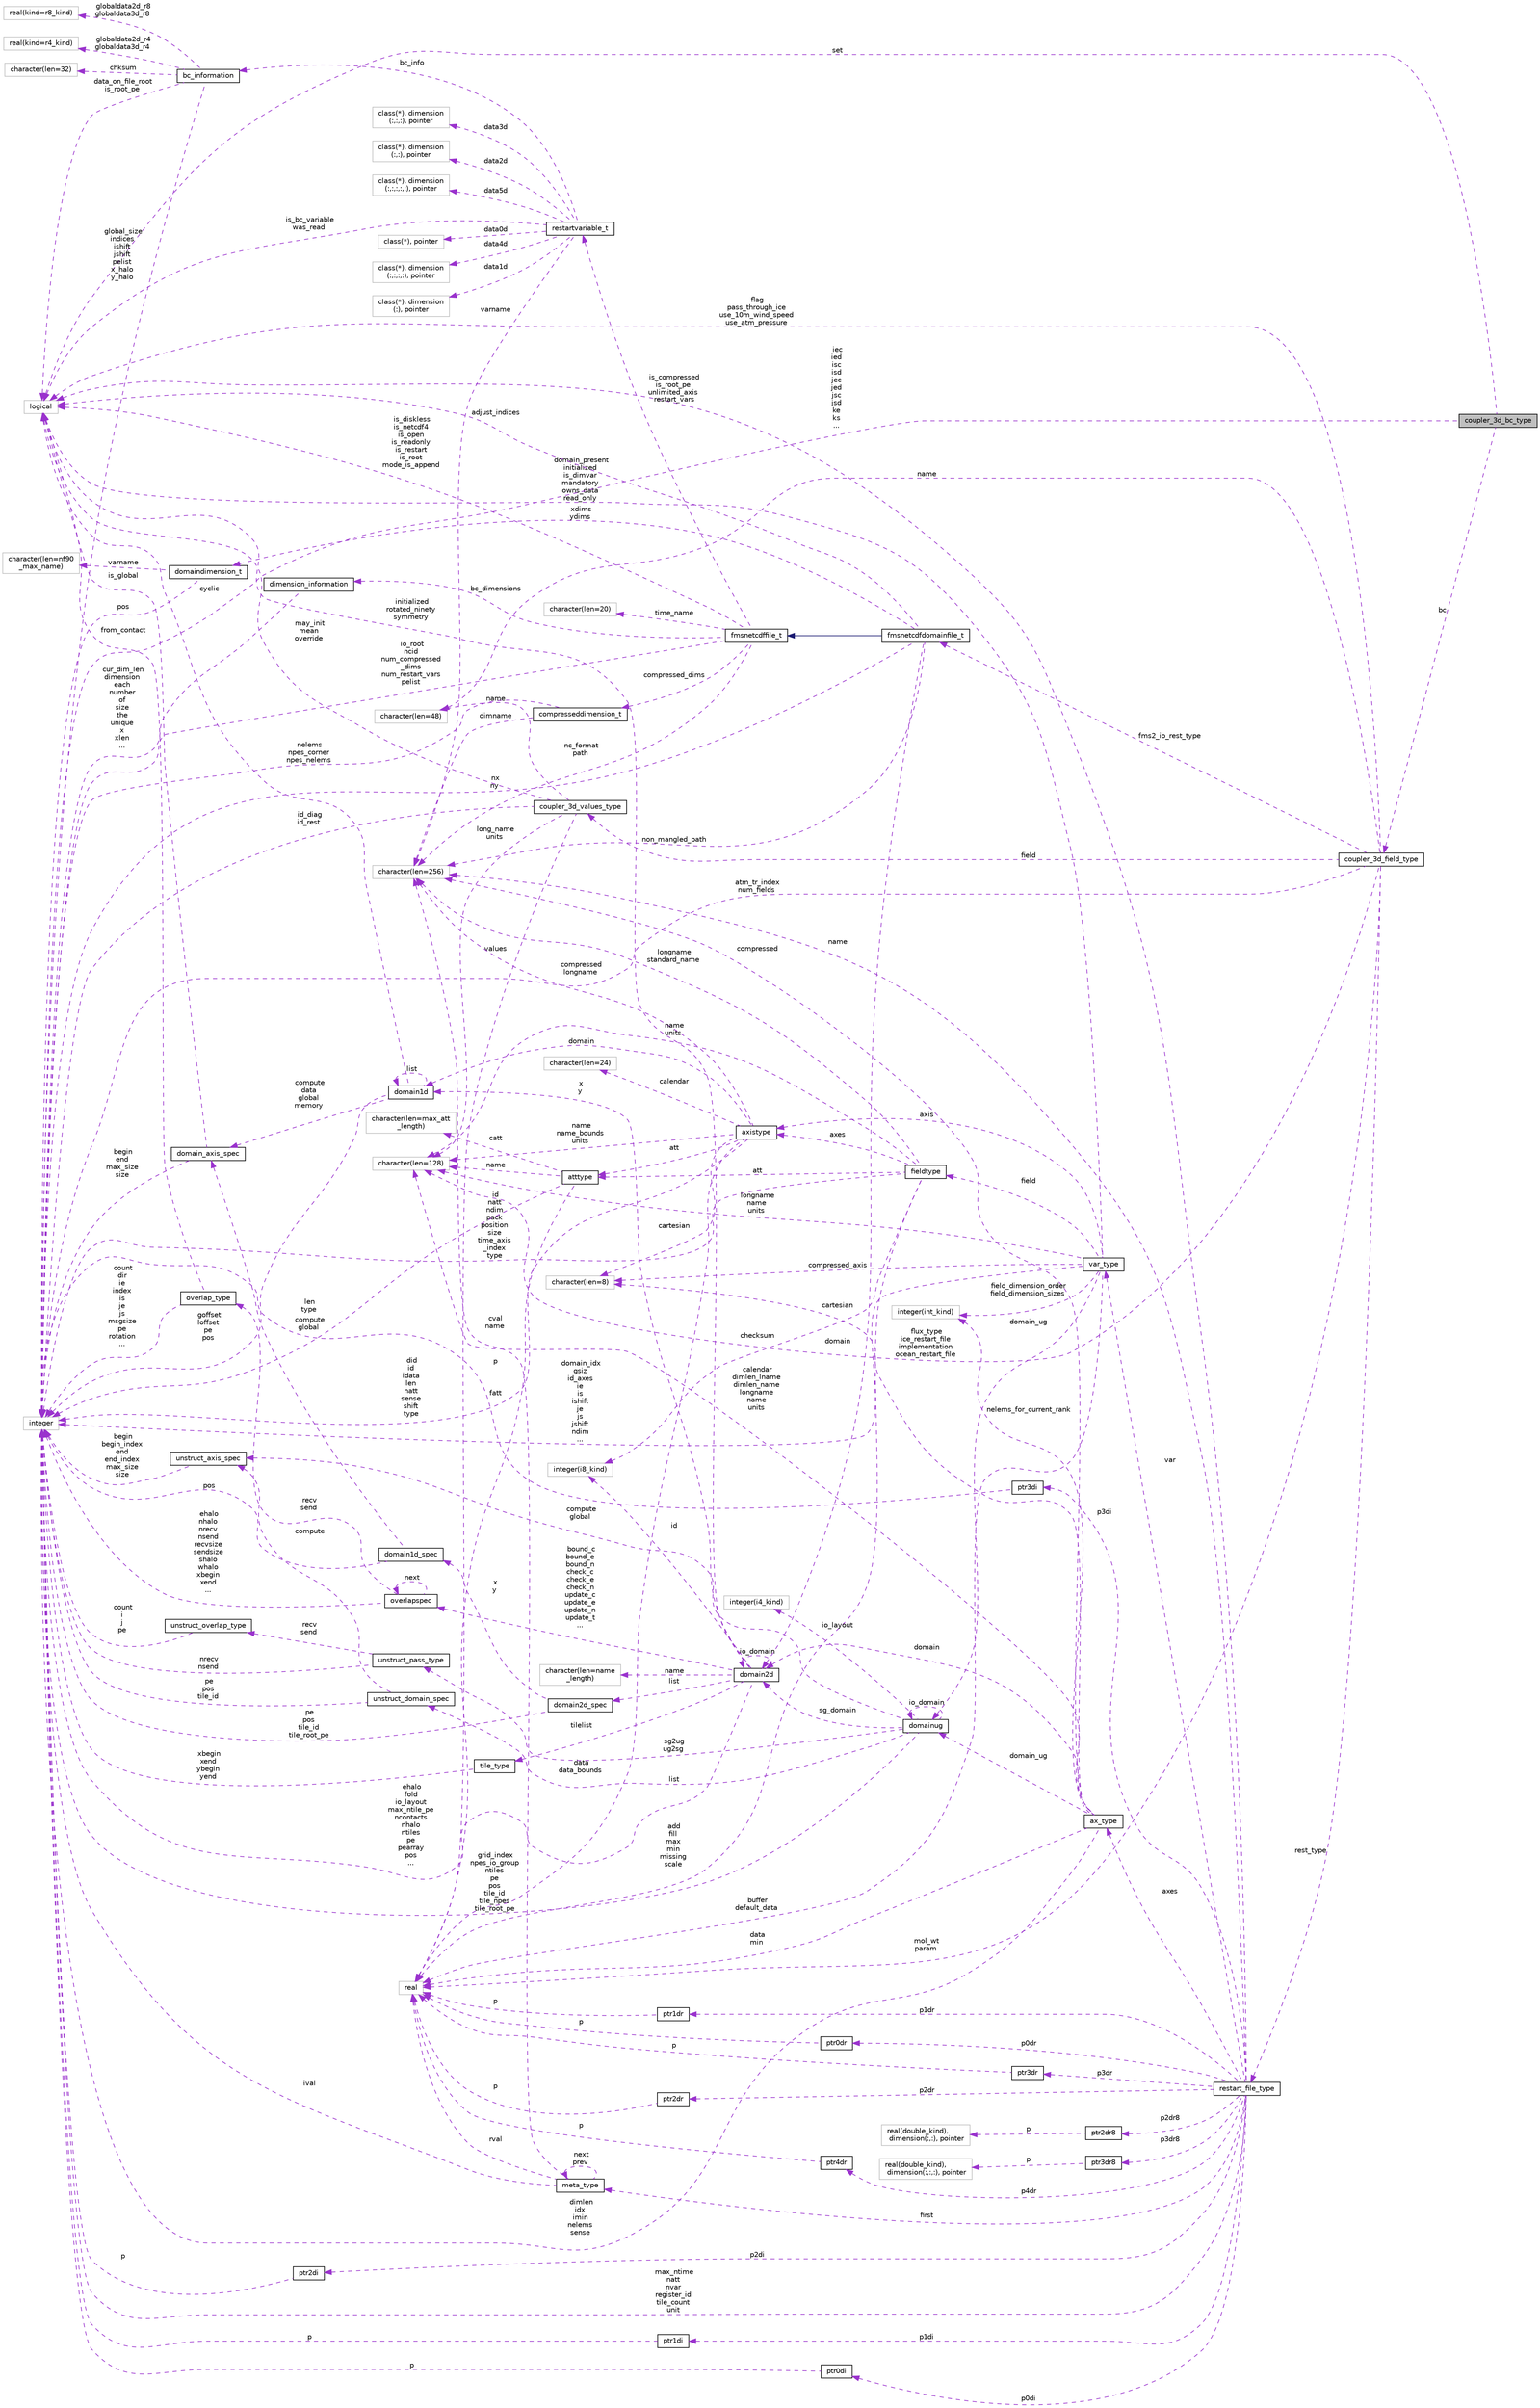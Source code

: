 digraph "coupler_3d_bc_type"
{
 // INTERACTIVE_SVG=YES
 // LATEX_PDF_SIZE
  edge [fontname="Helvetica",fontsize="10",labelfontname="Helvetica",labelfontsize="10"];
  node [fontname="Helvetica",fontsize="10",shape=record];
  rankdir="LR";
  Node1 [label="coupler_3d_bc_type",height=0.2,width=0.4,color="black", fillcolor="grey75", style="filled", fontcolor="black",tooltip="Coupler data for 3D boundary conditions."];
  Node2 -> Node1 [dir="back",color="darkorchid3",fontsize="10",style="dashed",label=" set" ,fontname="Helvetica"];
  Node2 [label="logical",height=0.2,width=0.4,color="grey75", fillcolor="white", style="filled",tooltip=" "];
  Node3 -> Node1 [dir="back",color="darkorchid3",fontsize="10",style="dashed",label=" bc" ,fontname="Helvetica"];
  Node3 [label="coupler_3d_field_type",height=0.2,width=0.4,color="black", fillcolor="white", style="filled",URL="$group__coupler__types__mod.html#structcoupler__types__mod_1_1coupler__3d__field__type",tooltip="Coupler data for 3D fields."];
  Node2 -> Node3 [dir="back",color="darkorchid3",fontsize="10",style="dashed",label=" flag\npass_through_ice\nuse_10m_wind_speed\nuse_atm_pressure" ,fontname="Helvetica"];
  Node4 -> Node3 [dir="back",color="darkorchid3",fontsize="10",style="dashed",label=" rest_type" ,fontname="Helvetica"];
  Node4 [label="restart_file_type",height=0.2,width=0.4,color="black", fillcolor="white", style="filled",URL="$group__fms__io__mod.html#structfms__io__mod_1_1restart__file__type",tooltip=" "];
  Node5 -> Node4 [dir="back",color="darkorchid3",fontsize="10",style="dashed",label=" p2dr8" ,fontname="Helvetica"];
  Node5 [label="ptr2dr8",height=0.2,width=0.4,color="black", fillcolor="white", style="filled",URL="$group__fms__io__mod.html#structfms__io__mod_1_1ptr2dr8",tooltip=" "];
  Node6 -> Node5 [dir="back",color="darkorchid3",fontsize="10",style="dashed",label=" p" ,fontname="Helvetica"];
  Node6 [label="real(double_kind),\l dimension(:,:), pointer",height=0.2,width=0.4,color="grey75", fillcolor="white", style="filled",tooltip=" "];
  Node2 -> Node4 [dir="back",color="darkorchid3",fontsize="10",style="dashed",label=" is_compressed\nis_root_pe\nunlimited_axis" ,fontname="Helvetica"];
  Node7 -> Node4 [dir="back",color="darkorchid3",fontsize="10",style="dashed",label=" p3dr8" ,fontname="Helvetica"];
  Node7 [label="ptr3dr8",height=0.2,width=0.4,color="black", fillcolor="white", style="filled",URL="$group__fms__io__mod.html#structfms__io__mod_1_1ptr3dr8",tooltip=" "];
  Node8 -> Node7 [dir="back",color="darkorchid3",fontsize="10",style="dashed",label=" p" ,fontname="Helvetica"];
  Node8 [label="real(double_kind),\l dimension(:,:,:), pointer",height=0.2,width=0.4,color="grey75", fillcolor="white", style="filled",tooltip=" "];
  Node9 -> Node4 [dir="back",color="darkorchid3",fontsize="10",style="dashed",label=" p1dr" ,fontname="Helvetica"];
  Node9 [label="ptr1dr",height=0.2,width=0.4,color="black", fillcolor="white", style="filled",URL="$group__fms__io__mod.html#structfms__io__mod_1_1ptr1dr",tooltip=" "];
  Node10 -> Node9 [dir="back",color="darkorchid3",fontsize="10",style="dashed",label=" p" ,fontname="Helvetica"];
  Node10 [label="real",height=0.2,width=0.4,color="grey75", fillcolor="white", style="filled",tooltip=" "];
  Node11 -> Node4 [dir="back",color="darkorchid3",fontsize="10",style="dashed",label=" p0dr" ,fontname="Helvetica"];
  Node11 [label="ptr0dr",height=0.2,width=0.4,color="black", fillcolor="white", style="filled",URL="$group__fms__io__mod.html#structfms__io__mod_1_1ptr0dr",tooltip=" "];
  Node10 -> Node11 [dir="back",color="darkorchid3",fontsize="10",style="dashed",label=" p" ,fontname="Helvetica"];
  Node12 -> Node4 [dir="back",color="darkorchid3",fontsize="10",style="dashed",label=" first" ,fontname="Helvetica"];
  Node12 [label="meta_type",height=0.2,width=0.4,color="black", fillcolor="white", style="filled",URL="$group__fms__io__mod.html#structfms__io__mod_1_1meta__type",tooltip=" "];
  Node12 -> Node12 [dir="back",color="darkorchid3",fontsize="10",style="dashed",label=" next\nprev" ,fontname="Helvetica"];
  Node13 -> Node12 [dir="back",color="darkorchid3",fontsize="10",style="dashed",label=" cval\nname" ,fontname="Helvetica"];
  Node13 [label="character(len=256)",height=0.2,width=0.4,color="grey75", fillcolor="white", style="filled",tooltip=" "];
  Node14 -> Node12 [dir="back",color="darkorchid3",fontsize="10",style="dashed",label=" ival" ,fontname="Helvetica"];
  Node14 [label="integer",height=0.2,width=0.4,color="grey75", fillcolor="white", style="filled",tooltip=" "];
  Node10 -> Node12 [dir="back",color="darkorchid3",fontsize="10",style="dashed",label=" rval" ,fontname="Helvetica"];
  Node15 -> Node4 [dir="back",color="darkorchid3",fontsize="10",style="dashed",label=" p3dr" ,fontname="Helvetica"];
  Node15 [label="ptr3dr",height=0.2,width=0.4,color="black", fillcolor="white", style="filled",URL="$group__fms__io__mod.html#structfms__io__mod_1_1ptr3dr",tooltip=" "];
  Node10 -> Node15 [dir="back",color="darkorchid3",fontsize="10",style="dashed",label=" p" ,fontname="Helvetica"];
  Node16 -> Node4 [dir="back",color="darkorchid3",fontsize="10",style="dashed",label=" p2dr" ,fontname="Helvetica"];
  Node16 [label="ptr2dr",height=0.2,width=0.4,color="black", fillcolor="white", style="filled",URL="$group__fms__io__mod.html#structfms__io__mod_1_1ptr2dr",tooltip=" "];
  Node10 -> Node16 [dir="back",color="darkorchid3",fontsize="10",style="dashed",label=" p" ,fontname="Helvetica"];
  Node17 -> Node4 [dir="back",color="darkorchid3",fontsize="10",style="dashed",label=" p4dr" ,fontname="Helvetica"];
  Node17 [label="ptr4dr",height=0.2,width=0.4,color="black", fillcolor="white", style="filled",URL="$group__fms__io__mod.html#structfms__io__mod_1_1ptr4dr",tooltip=" "];
  Node10 -> Node17 [dir="back",color="darkorchid3",fontsize="10",style="dashed",label=" p" ,fontname="Helvetica"];
  Node18 -> Node4 [dir="back",color="darkorchid3",fontsize="10",style="dashed",label=" axes" ,fontname="Helvetica"];
  Node18 [label="ax_type",height=0.2,width=0.4,color="black", fillcolor="white", style="filled",URL="$group__fms__io__mod.html#structfms__io__mod_1_1ax__type",tooltip=" "];
  Node19 -> Node18 [dir="back",color="darkorchid3",fontsize="10",style="dashed",label=" domain_ug" ,fontname="Helvetica"];
  Node19 [label="domainug",height=0.2,width=0.4,color="black", fillcolor="white", style="filled",URL="$group__mpp__domains__mod.html#structmpp__domains__mod_1_1domainug",tooltip="Domain information for managing data on unstructured grids."];
  Node20 -> Node19 [dir="back",color="darkorchid3",fontsize="10",style="dashed",label=" list" ,fontname="Helvetica"];
  Node20 [label="unstruct_domain_spec",height=0.2,width=0.4,color="black", fillcolor="white", style="filled",URL="$group__mpp__domains__mod.html#structmpp__domains__mod_1_1unstruct__domain__spec",tooltip="Private type for axis specification data for an unstructured domain."];
  Node21 -> Node20 [dir="back",color="darkorchid3",fontsize="10",style="dashed",label=" compute" ,fontname="Helvetica"];
  Node21 [label="unstruct_axis_spec",height=0.2,width=0.4,color="black", fillcolor="white", style="filled",URL="$group__mpp__domains__mod.html#structmpp__domains__mod_1_1unstruct__axis__spec",tooltip="Private type for axis specification data for an unstructured grid."];
  Node14 -> Node21 [dir="back",color="darkorchid3",fontsize="10",style="dashed",label=" begin\nbegin_index\nend\nend_index\nmax_size\nsize" ,fontname="Helvetica"];
  Node14 -> Node20 [dir="back",color="darkorchid3",fontsize="10",style="dashed",label=" pe\npos\ntile_id" ,fontname="Helvetica"];
  Node21 -> Node19 [dir="back",color="darkorchid3",fontsize="10",style="dashed",label=" compute\nglobal" ,fontname="Helvetica"];
  Node22 -> Node19 [dir="back",color="darkorchid3",fontsize="10",style="dashed",label=" sg_domain" ,fontname="Helvetica"];
  Node22 [label="domain2d",height=0.2,width=0.4,color="black", fillcolor="white", style="filled",URL="$group__mpp__domains__mod.html#structmpp__domains__mod_1_1domain2d",tooltip="The domain2D type contains all the necessary information to define the global, compute and data domai..."];
  Node2 -> Node22 [dir="back",color="darkorchid3",fontsize="10",style="dashed",label=" initialized\nrotated_ninety\nsymmetry" ,fontname="Helvetica"];
  Node23 -> Node22 [dir="back",color="darkorchid3",fontsize="10",style="dashed",label=" x\ny" ,fontname="Helvetica"];
  Node23 [label="domain1d",height=0.2,width=0.4,color="black", fillcolor="white", style="filled",URL="$group__mpp__domains__mod.html#structmpp__domains__mod_1_1domain1d",tooltip="One dimensional domain used to manage shared data access between pes."];
  Node2 -> Node23 [dir="back",color="darkorchid3",fontsize="10",style="dashed",label=" cyclic" ,fontname="Helvetica"];
  Node23 -> Node23 [dir="back",color="darkorchid3",fontsize="10",style="dashed",label=" list" ,fontname="Helvetica"];
  Node24 -> Node23 [dir="back",color="darkorchid3",fontsize="10",style="dashed",label=" compute\ndata\nglobal\nmemory" ,fontname="Helvetica"];
  Node24 [label="domain_axis_spec",height=0.2,width=0.4,color="black", fillcolor="white", style="filled",URL="$group__mpp__domains__mod.html#structmpp__domains__mod_1_1domain__axis__spec",tooltip="Used to specify index limits along an axis of a domain."];
  Node2 -> Node24 [dir="back",color="darkorchid3",fontsize="10",style="dashed",label=" is_global" ,fontname="Helvetica"];
  Node14 -> Node24 [dir="back",color="darkorchid3",fontsize="10",style="dashed",label=" begin\nend\nmax_size\nsize" ,fontname="Helvetica"];
  Node14 -> Node23 [dir="back",color="darkorchid3",fontsize="10",style="dashed",label=" goffset\nloffset\npe\npos" ,fontname="Helvetica"];
  Node25 -> Node22 [dir="back",color="darkorchid3",fontsize="10",style="dashed",label=" id" ,fontname="Helvetica"];
  Node25 [label="integer(i8_kind)",height=0.2,width=0.4,color="grey75", fillcolor="white", style="filled",tooltip=" "];
  Node22 -> Node22 [dir="back",color="darkorchid3",fontsize="10",style="dashed",label=" io_domain" ,fontname="Helvetica"];
  Node26 -> Node22 [dir="back",color="darkorchid3",fontsize="10",style="dashed",label=" bound_c\nbound_e\nbound_n\ncheck_c\ncheck_e\ncheck_n\nupdate_c\nupdate_e\nupdate_n\nupdate_t\n..." ,fontname="Helvetica"];
  Node26 [label="overlapspec",height=0.2,width=0.4,color="black", fillcolor="white", style="filled",URL="$group__mpp__domains__mod.html#structmpp__domains__mod_1_1overlapspec",tooltip="Private type for overlap specifications."];
  Node27 -> Node26 [dir="back",color="darkorchid3",fontsize="10",style="dashed",label=" recv\nsend" ,fontname="Helvetica"];
  Node27 [label="overlap_type",height=0.2,width=0.4,color="black", fillcolor="white", style="filled",URL="$group__mpp__domains__mod.html#structmpp__domains__mod_1_1overlap__type",tooltip="Type for overlapping data."];
  Node2 -> Node27 [dir="back",color="darkorchid3",fontsize="10",style="dashed",label=" from_contact" ,fontname="Helvetica"];
  Node14 -> Node27 [dir="back",color="darkorchid3",fontsize="10",style="dashed",label=" count\ndir\nie\nindex\nis\nje\njs\nmsgsize\npe\nrotation\n..." ,fontname="Helvetica"];
  Node26 -> Node26 [dir="back",color="darkorchid3",fontsize="10",style="dashed",label=" next" ,fontname="Helvetica"];
  Node14 -> Node26 [dir="back",color="darkorchid3",fontsize="10",style="dashed",label=" ehalo\nnhalo\nnrecv\nnsend\nrecvsize\nsendsize\nshalo\nwhalo\nxbegin\nxend\n..." ,fontname="Helvetica"];
  Node28 -> Node22 [dir="back",color="darkorchid3",fontsize="10",style="dashed",label=" list" ,fontname="Helvetica"];
  Node28 [label="domain2d_spec",height=0.2,width=0.4,color="black", fillcolor="white", style="filled",URL="$group__mpp__domains__mod.html#structmpp__domains__mod_1_1domain2d__spec",tooltip="Private type to specify multiple index limits and pe information for a 2D domain."];
  Node29 -> Node28 [dir="back",color="darkorchid3",fontsize="10",style="dashed",label=" x\ny" ,fontname="Helvetica"];
  Node29 [label="domain1d_spec",height=0.2,width=0.4,color="black", fillcolor="white", style="filled",URL="$group__mpp__domains__mod.html#structmpp__domains__mod_1_1domain1d__spec",tooltip="A private type used to specify index limits for a domain decomposition."];
  Node24 -> Node29 [dir="back",color="darkorchid3",fontsize="10",style="dashed",label=" compute\nglobal" ,fontname="Helvetica"];
  Node14 -> Node29 [dir="back",color="darkorchid3",fontsize="10",style="dashed",label=" pos" ,fontname="Helvetica"];
  Node14 -> Node28 [dir="back",color="darkorchid3",fontsize="10",style="dashed",label=" pe\npos\ntile_id\ntile_root_pe" ,fontname="Helvetica"];
  Node30 -> Node22 [dir="back",color="darkorchid3",fontsize="10",style="dashed",label=" tilelist" ,fontname="Helvetica"];
  Node30 [label="tile_type",height=0.2,width=0.4,color="black", fillcolor="white", style="filled",URL="$group__mpp__domains__mod.html#structmpp__domains__mod_1_1tile__type",tooltip="Upper and lower x and y bounds for a tile."];
  Node14 -> Node30 [dir="back",color="darkorchid3",fontsize="10",style="dashed",label=" xbegin\nxend\nybegin\nyend" ,fontname="Helvetica"];
  Node14 -> Node22 [dir="back",color="darkorchid3",fontsize="10",style="dashed",label=" ehalo\nfold\nio_layout\nmax_ntile_pe\nncontacts\nnhalo\nntiles\npe\npearray\npos\n..." ,fontname="Helvetica"];
  Node31 -> Node22 [dir="back",color="darkorchid3",fontsize="10",style="dashed",label=" name" ,fontname="Helvetica"];
  Node31 [label="character(len=name\l_length)",height=0.2,width=0.4,color="grey75", fillcolor="white", style="filled",tooltip=" "];
  Node19 -> Node19 [dir="back",color="darkorchid3",fontsize="10",style="dashed",label=" io_domain" ,fontname="Helvetica"];
  Node32 -> Node19 [dir="back",color="darkorchid3",fontsize="10",style="dashed",label=" sg2ug\nug2sg" ,fontname="Helvetica"];
  Node32 [label="unstruct_pass_type",height=0.2,width=0.4,color="black", fillcolor="white", style="filled",URL="$group__mpp__domains__mod.html#structmpp__domains__mod_1_1unstruct__pass__type",tooltip="Private type."];
  Node33 -> Node32 [dir="back",color="darkorchid3",fontsize="10",style="dashed",label=" recv\nsend" ,fontname="Helvetica"];
  Node33 [label="unstruct_overlap_type",height=0.2,width=0.4,color="black", fillcolor="white", style="filled",URL="$group__mpp__domains__mod.html#structmpp__domains__mod_1_1unstruct__overlap__type",tooltip="Private type."];
  Node14 -> Node33 [dir="back",color="darkorchid3",fontsize="10",style="dashed",label=" count\ni\nj\npe" ,fontname="Helvetica"];
  Node14 -> Node32 [dir="back",color="darkorchid3",fontsize="10",style="dashed",label=" nrecv\nnsend" ,fontname="Helvetica"];
  Node14 -> Node19 [dir="back",color="darkorchid3",fontsize="10",style="dashed",label=" grid_index\nnpes_io_group\nntiles\npe\npos\ntile_id\ntile_npes\ntile_root_pe" ,fontname="Helvetica"];
  Node34 -> Node19 [dir="back",color="darkorchid3",fontsize="10",style="dashed",label=" io_layout" ,fontname="Helvetica"];
  Node34 [label="integer(i4_kind)",height=0.2,width=0.4,color="grey75", fillcolor="white", style="filled",tooltip=" "];
  Node22 -> Node18 [dir="back",color="darkorchid3",fontsize="10",style="dashed",label=" domain" ,fontname="Helvetica"];
  Node13 -> Node18 [dir="back",color="darkorchid3",fontsize="10",style="dashed",label=" compressed" ,fontname="Helvetica"];
  Node35 -> Node18 [dir="back",color="darkorchid3",fontsize="10",style="dashed",label=" nelems_for_current_rank" ,fontname="Helvetica"];
  Node35 [label="integer(int_kind)",height=0.2,width=0.4,color="grey75", fillcolor="white", style="filled",tooltip=" "];
  Node36 -> Node18 [dir="back",color="darkorchid3",fontsize="10",style="dashed",label=" cartesian" ,fontname="Helvetica"];
  Node36 [label="character(len=8)",height=0.2,width=0.4,color="grey75", fillcolor="white", style="filled",tooltip=" "];
  Node37 -> Node18 [dir="back",color="darkorchid3",fontsize="10",style="dashed",label=" calendar\ndimlen_lname\ndimlen_name\nlongname\nname\nunits" ,fontname="Helvetica"];
  Node37 [label="character(len=128)",height=0.2,width=0.4,color="grey75", fillcolor="white", style="filled",tooltip=" "];
  Node10 -> Node18 [dir="back",color="darkorchid3",fontsize="10",style="dashed",label=" data\nmin" ,fontname="Helvetica"];
  Node14 -> Node18 [dir="back",color="darkorchid3",fontsize="10",style="dashed",label=" dimlen\nidx\nimin\nnelems\nsense" ,fontname="Helvetica"];
  Node13 -> Node4 [dir="back",color="darkorchid3",fontsize="10",style="dashed",label=" name" ,fontname="Helvetica"];
  Node38 -> Node4 [dir="back",color="darkorchid3",fontsize="10",style="dashed",label=" p1di" ,fontname="Helvetica"];
  Node38 [label="ptr1di",height=0.2,width=0.4,color="black", fillcolor="white", style="filled",URL="$group__fms__io__mod.html#structfms__io__mod_1_1ptr1di",tooltip=" "];
  Node14 -> Node38 [dir="back",color="darkorchid3",fontsize="10",style="dashed",label=" p" ,fontname="Helvetica"];
  Node39 -> Node4 [dir="back",color="darkorchid3",fontsize="10",style="dashed",label=" var" ,fontname="Helvetica"];
  Node39 [label="var_type",height=0.2,width=0.4,color="black", fillcolor="white", style="filled",URL="$group__fms__io__mod.html#structfms__io__mod_1_1var__type",tooltip=" "];
  Node2 -> Node39 [dir="back",color="darkorchid3",fontsize="10",style="dashed",label=" domain_present\ninitialized\nis_dimvar\nmandatory\nowns_data\nread_only" ,fontname="Helvetica"];
  Node40 -> Node39 [dir="back",color="darkorchid3",fontsize="10",style="dashed",label=" field" ,fontname="Helvetica"];
  Node40 [label="fieldtype",height=0.2,width=0.4,color="black", fillcolor="white", style="filled",URL="$group__mpp__io__mod.html#structmpp__io__mod_1_1fieldtype",tooltip=" "];
  Node25 -> Node40 [dir="back",color="darkorchid3",fontsize="10",style="dashed",label=" checksum" ,fontname="Helvetica"];
  Node13 -> Node40 [dir="back",color="darkorchid3",fontsize="10",style="dashed",label=" longname\nstandard_name" ,fontname="Helvetica"];
  Node41 -> Node40 [dir="back",color="darkorchid3",fontsize="10",style="dashed",label=" att" ,fontname="Helvetica"];
  Node41 [label="atttype",height=0.2,width=0.4,color="black", fillcolor="white", style="filled",URL="$group__mpp__io__mod.html#structmpp__io__mod_1_1atttype",tooltip=" "];
  Node37 -> Node41 [dir="back",color="darkorchid3",fontsize="10",style="dashed",label=" name" ,fontname="Helvetica"];
  Node10 -> Node41 [dir="back",color="darkorchid3",fontsize="10",style="dashed",label=" fatt" ,fontname="Helvetica"];
  Node14 -> Node41 [dir="back",color="darkorchid3",fontsize="10",style="dashed",label=" len\ntype" ,fontname="Helvetica"];
  Node42 -> Node41 [dir="back",color="darkorchid3",fontsize="10",style="dashed",label=" catt" ,fontname="Helvetica"];
  Node42 [label="character(len=max_att\l_length)",height=0.2,width=0.4,color="grey75", fillcolor="white", style="filled",tooltip=" "];
  Node43 -> Node40 [dir="back",color="darkorchid3",fontsize="10",style="dashed",label=" axes" ,fontname="Helvetica"];
  Node43 [label="axistype",height=0.2,width=0.4,color="black", fillcolor="white", style="filled",URL="$group__mpp__io__mod.html#structmpp__io__mod_1_1axistype",tooltip=" "];
  Node23 -> Node43 [dir="back",color="darkorchid3",fontsize="10",style="dashed",label=" domain" ,fontname="Helvetica"];
  Node13 -> Node43 [dir="back",color="darkorchid3",fontsize="10",style="dashed",label=" compressed\nlongname" ,fontname="Helvetica"];
  Node41 -> Node43 [dir="back",color="darkorchid3",fontsize="10",style="dashed",label=" att" ,fontname="Helvetica"];
  Node36 -> Node43 [dir="back",color="darkorchid3",fontsize="10",style="dashed",label=" cartesian" ,fontname="Helvetica"];
  Node37 -> Node43 [dir="back",color="darkorchid3",fontsize="10",style="dashed",label=" name\nname_bounds\nunits" ,fontname="Helvetica"];
  Node10 -> Node43 [dir="back",color="darkorchid3",fontsize="10",style="dashed",label=" data\ndata_bounds" ,fontname="Helvetica"];
  Node14 -> Node43 [dir="back",color="darkorchid3",fontsize="10",style="dashed",label=" did\nid\nidata\nlen\nnatt\nsense\nshift\ntype" ,fontname="Helvetica"];
  Node44 -> Node43 [dir="back",color="darkorchid3",fontsize="10",style="dashed",label=" calendar" ,fontname="Helvetica"];
  Node44 [label="character(len=24)",height=0.2,width=0.4,color="grey75", fillcolor="white", style="filled",tooltip=" "];
  Node37 -> Node40 [dir="back",color="darkorchid3",fontsize="10",style="dashed",label=" name\nunits" ,fontname="Helvetica"];
  Node14 -> Node40 [dir="back",color="darkorchid3",fontsize="10",style="dashed",label=" id\nnatt\nndim\npack\nposition\nsize\ntime_axis\l_index\ntype" ,fontname="Helvetica"];
  Node10 -> Node40 [dir="back",color="darkorchid3",fontsize="10",style="dashed",label=" add\nfill\nmax\nmin\nmissing\nscale" ,fontname="Helvetica"];
  Node19 -> Node39 [dir="back",color="darkorchid3",fontsize="10",style="dashed",label=" domain_ug" ,fontname="Helvetica"];
  Node35 -> Node39 [dir="back",color="darkorchid3",fontsize="10",style="dashed",label=" field_dimension_order\nfield_dimension_sizes" ,fontname="Helvetica"];
  Node43 -> Node39 [dir="back",color="darkorchid3",fontsize="10",style="dashed",label=" axis" ,fontname="Helvetica"];
  Node36 -> Node39 [dir="back",color="darkorchid3",fontsize="10",style="dashed",label=" compressed_axis" ,fontname="Helvetica"];
  Node37 -> Node39 [dir="back",color="darkorchid3",fontsize="10",style="dashed",label=" longname\nname\nunits" ,fontname="Helvetica"];
  Node14 -> Node39 [dir="back",color="darkorchid3",fontsize="10",style="dashed",label=" domain_idx\ngsiz\nid_axes\nie\nis\nishift\nje\njs\njshift\nndim\n..." ,fontname="Helvetica"];
  Node10 -> Node39 [dir="back",color="darkorchid3",fontsize="10",style="dashed",label=" buffer\ndefault_data" ,fontname="Helvetica"];
  Node45 -> Node4 [dir="back",color="darkorchid3",fontsize="10",style="dashed",label=" p0di" ,fontname="Helvetica"];
  Node45 [label="ptr0di",height=0.2,width=0.4,color="black", fillcolor="white", style="filled",URL="$group__fms__io__mod.html#structfms__io__mod_1_1ptr0di",tooltip=" "];
  Node14 -> Node45 [dir="back",color="darkorchid3",fontsize="10",style="dashed",label=" p" ,fontname="Helvetica"];
  Node46 -> Node4 [dir="back",color="darkorchid3",fontsize="10",style="dashed",label=" p3di" ,fontname="Helvetica"];
  Node46 [label="ptr3di",height=0.2,width=0.4,color="black", fillcolor="white", style="filled",URL="$group__fms__io__mod.html#structfms__io__mod_1_1ptr3di",tooltip=" "];
  Node14 -> Node46 [dir="back",color="darkorchid3",fontsize="10",style="dashed",label=" p" ,fontname="Helvetica"];
  Node47 -> Node4 [dir="back",color="darkorchid3",fontsize="10",style="dashed",label=" p2di" ,fontname="Helvetica"];
  Node47 [label="ptr2di",height=0.2,width=0.4,color="black", fillcolor="white", style="filled",URL="$group__fms__io__mod.html#structfms__io__mod_1_1ptr2di",tooltip=" "];
  Node14 -> Node47 [dir="back",color="darkorchid3",fontsize="10",style="dashed",label=" p" ,fontname="Helvetica"];
  Node14 -> Node4 [dir="back",color="darkorchid3",fontsize="10",style="dashed",label=" max_ntime\nnatt\nnvar\nregister_id\ntile_count\nunit" ,fontname="Helvetica"];
  Node48 -> Node3 [dir="back",color="darkorchid3",fontsize="10",style="dashed",label=" name" ,fontname="Helvetica"];
  Node48 [label="character(len=48)",height=0.2,width=0.4,color="grey75", fillcolor="white", style="filled",tooltip=" "];
  Node49 -> Node3 [dir="back",color="darkorchid3",fontsize="10",style="dashed",label=" fms2_io_rest_type" ,fontname="Helvetica"];
  Node49 [label="fmsnetcdfdomainfile_t",height=0.2,width=0.4,color="black", fillcolor="white", style="filled",URL="$group__fms__netcdf__domain__io__mod.html#structfms__netcdf__domain__io__mod_1_1fmsnetcdfdomainfile__t",tooltip="netcdf domain file type."];
  Node50 -> Node49 [dir="back",color="midnightblue",fontsize="10",style="solid",fontname="Helvetica"];
  Node50 [label="fmsnetcdffile_t",height=0.2,width=0.4,color="black", fillcolor="white", style="filled",URL="$group__netcdf__io__mod.html#structnetcdf__io__mod_1_1fmsnetcdffile__t",tooltip="Netcdf file type."];
  Node2 -> Node50 [dir="back",color="darkorchid3",fontsize="10",style="dashed",label=" is_diskless\nis_netcdf4\nis_open\nis_readonly\nis_restart\nis_root\nmode_is_append" ,fontname="Helvetica"];
  Node13 -> Node50 [dir="back",color="darkorchid3",fontsize="10",style="dashed",label=" nc_format\npath" ,fontname="Helvetica"];
  Node51 -> Node50 [dir="back",color="darkorchid3",fontsize="10",style="dashed",label=" time_name" ,fontname="Helvetica"];
  Node51 [label="character(len=20)",height=0.2,width=0.4,color="grey75", fillcolor="white", style="filled",tooltip=" "];
  Node52 -> Node50 [dir="back",color="darkorchid3",fontsize="10",style="dashed",label=" compressed_dims" ,fontname="Helvetica"];
  Node52 [label="compresseddimension_t",height=0.2,width=0.4,color="black", fillcolor="white", style="filled",URL="$group__netcdf__io__mod.html#structnetcdf__io__mod_1_1compresseddimension__t",tooltip="Compressed dimension."];
  Node13 -> Node52 [dir="back",color="darkorchid3",fontsize="10",style="dashed",label=" dimname" ,fontname="Helvetica"];
  Node14 -> Node52 [dir="back",color="darkorchid3",fontsize="10",style="dashed",label=" nelems\nnpes_corner\nnpes_nelems" ,fontname="Helvetica"];
  Node53 -> Node50 [dir="back",color="darkorchid3",fontsize="10",style="dashed",label=" bc_dimensions" ,fontname="Helvetica"];
  Node53 [label="dimension_information",height=0.2,width=0.4,color="black", fillcolor="white", style="filled",URL="$group__netcdf__io__mod.html#structnetcdf__io__mod_1_1dimension__information",tooltip="information about the current dimensions for regional restart variables"];
  Node14 -> Node53 [dir="back",color="darkorchid3",fontsize="10",style="dashed",label=" cur_dim_len\ndimension\neach\nnumber\nof\nsize\nthe\nunique\nx\nxlen\n..." ,fontname="Helvetica"];
  Node54 -> Node50 [dir="back",color="darkorchid3",fontsize="10",style="dashed",label=" restart_vars" ,fontname="Helvetica"];
  Node54 [label="restartvariable_t",height=0.2,width=0.4,color="black", fillcolor="white", style="filled",URL="$group__netcdf__io__mod.html#structnetcdf__io__mod_1_1restartvariable__t",tooltip="Restart variable."];
  Node2 -> Node54 [dir="back",color="darkorchid3",fontsize="10",style="dashed",label=" is_bc_variable\nwas_read" ,fontname="Helvetica"];
  Node55 -> Node54 [dir="back",color="darkorchid3",fontsize="10",style="dashed",label=" data3d" ,fontname="Helvetica"];
  Node55 [label="class(*), dimension\l(:,:,:), pointer",height=0.2,width=0.4,color="grey75", fillcolor="white", style="filled",tooltip=" "];
  Node56 -> Node54 [dir="back",color="darkorchid3",fontsize="10",style="dashed",label=" data2d" ,fontname="Helvetica"];
  Node56 [label="class(*), dimension\l(:,:), pointer",height=0.2,width=0.4,color="grey75", fillcolor="white", style="filled",tooltip=" "];
  Node57 -> Node54 [dir="back",color="darkorchid3",fontsize="10",style="dashed",label=" data5d" ,fontname="Helvetica"];
  Node57 [label="class(*), dimension\l(:,:,:,:,:), pointer",height=0.2,width=0.4,color="grey75", fillcolor="white", style="filled",tooltip=" "];
  Node58 -> Node54 [dir="back",color="darkorchid3",fontsize="10",style="dashed",label=" data0d" ,fontname="Helvetica"];
  Node58 [label="class(*), pointer",height=0.2,width=0.4,color="grey75", fillcolor="white", style="filled",tooltip=" "];
  Node13 -> Node54 [dir="back",color="darkorchid3",fontsize="10",style="dashed",label=" varname" ,fontname="Helvetica"];
  Node59 -> Node54 [dir="back",color="darkorchid3",fontsize="10",style="dashed",label=" data4d" ,fontname="Helvetica"];
  Node59 [label="class(*), dimension\l(:,:,:,:), pointer",height=0.2,width=0.4,color="grey75", fillcolor="white", style="filled",tooltip=" "];
  Node60 -> Node54 [dir="back",color="darkorchid3",fontsize="10",style="dashed",label=" data1d" ,fontname="Helvetica"];
  Node60 [label="class(*), dimension\l(:), pointer",height=0.2,width=0.4,color="grey75", fillcolor="white", style="filled",tooltip=" "];
  Node61 -> Node54 [dir="back",color="darkorchid3",fontsize="10",style="dashed",label=" bc_info" ,fontname="Helvetica"];
  Node61 [label="bc_information",height=0.2,width=0.4,color="black", fillcolor="white", style="filled",URL="$group__netcdf__io__mod.html#structnetcdf__io__mod_1_1bc__information",tooltip="information needed fr regional restart variables"];
  Node2 -> Node61 [dir="back",color="darkorchid3",fontsize="10",style="dashed",label=" data_on_file_root\nis_root_pe" ,fontname="Helvetica"];
  Node62 -> Node61 [dir="back",color="darkorchid3",fontsize="10",style="dashed",label=" globaldata2d_r8\nglobaldata3d_r8" ,fontname="Helvetica"];
  Node62 [label="real(kind=r8_kind)",height=0.2,width=0.4,color="grey75", fillcolor="white", style="filled",tooltip=" "];
  Node63 -> Node61 [dir="back",color="darkorchid3",fontsize="10",style="dashed",label=" globaldata2d_r4\nglobaldata3d_r4" ,fontname="Helvetica"];
  Node63 [label="real(kind=r4_kind)",height=0.2,width=0.4,color="grey75", fillcolor="white", style="filled",tooltip=" "];
  Node64 -> Node61 [dir="back",color="darkorchid3",fontsize="10",style="dashed",label=" chksum" ,fontname="Helvetica"];
  Node64 [label="character(len=32)",height=0.2,width=0.4,color="grey75", fillcolor="white", style="filled",tooltip=" "];
  Node14 -> Node61 [dir="back",color="darkorchid3",fontsize="10",style="dashed",label=" global_size\nindices\nishift\njshift\npelist\nx_halo\ny_halo" ,fontname="Helvetica"];
  Node14 -> Node50 [dir="back",color="darkorchid3",fontsize="10",style="dashed",label=" io_root\nncid\nnum_compressed\l_dims\nnum_restart_vars\npelist" ,fontname="Helvetica"];
  Node2 -> Node49 [dir="back",color="darkorchid3",fontsize="10",style="dashed",label=" adjust_indices" ,fontname="Helvetica"];
  Node65 -> Node49 [dir="back",color="darkorchid3",fontsize="10",style="dashed",label=" xdims\nydims" ,fontname="Helvetica"];
  Node65 [label="domaindimension_t",height=0.2,width=0.4,color="black", fillcolor="white", style="filled",URL="$group__fms__netcdf__domain__io__mod.html#structfms__netcdf__domain__io__mod_1_1domaindimension__t",tooltip="Domain variable."];
  Node66 -> Node65 [dir="back",color="darkorchid3",fontsize="10",style="dashed",label=" varname" ,fontname="Helvetica"];
  Node66 [label="character(len=nf90\l_max_name)",height=0.2,width=0.4,color="grey75", fillcolor="white", style="filled",tooltip=" "];
  Node14 -> Node65 [dir="back",color="darkorchid3",fontsize="10",style="dashed",label=" pos" ,fontname="Helvetica"];
  Node22 -> Node49 [dir="back",color="darkorchid3",fontsize="10",style="dashed",label=" domain" ,fontname="Helvetica"];
  Node13 -> Node49 [dir="back",color="darkorchid3",fontsize="10",style="dashed",label=" non_mangled_path" ,fontname="Helvetica"];
  Node14 -> Node49 [dir="back",color="darkorchid3",fontsize="10",style="dashed",label=" nx\nny" ,fontname="Helvetica"];
  Node67 -> Node3 [dir="back",color="darkorchid3",fontsize="10",style="dashed",label=" field" ,fontname="Helvetica"];
  Node67 [label="coupler_3d_values_type",height=0.2,width=0.4,color="black", fillcolor="white", style="filled",URL="$group__coupler__types__mod.html#structcoupler__types__mod_1_1coupler__3d__values__type",tooltip="Coupler data for 3D values."];
  Node2 -> Node67 [dir="back",color="darkorchid3",fontsize="10",style="dashed",label=" may_init\nmean\noverride" ,fontname="Helvetica"];
  Node48 -> Node67 [dir="back",color="darkorchid3",fontsize="10",style="dashed",label=" name" ,fontname="Helvetica"];
  Node37 -> Node67 [dir="back",color="darkorchid3",fontsize="10",style="dashed",label=" long_name\nunits" ,fontname="Helvetica"];
  Node14 -> Node67 [dir="back",color="darkorchid3",fontsize="10",style="dashed",label=" id_diag\nid_rest" ,fontname="Helvetica"];
  Node10 -> Node67 [dir="back",color="darkorchid3",fontsize="10",style="dashed",label=" values" ,fontname="Helvetica"];
  Node37 -> Node3 [dir="back",color="darkorchid3",fontsize="10",style="dashed",label=" flux_type\nice_restart_file\nimplementation\nocean_restart_file" ,fontname="Helvetica"];
  Node10 -> Node3 [dir="back",color="darkorchid3",fontsize="10",style="dashed",label=" mol_wt\nparam" ,fontname="Helvetica"];
  Node14 -> Node3 [dir="back",color="darkorchid3",fontsize="10",style="dashed",label=" atm_tr_index\nnum_fields" ,fontname="Helvetica"];
  Node14 -> Node1 [dir="back",color="darkorchid3",fontsize="10",style="dashed",label=" iec\nied\nisc\nisd\njec\njed\njsc\njsd\nke\nks\n..." ,fontname="Helvetica"];
}
